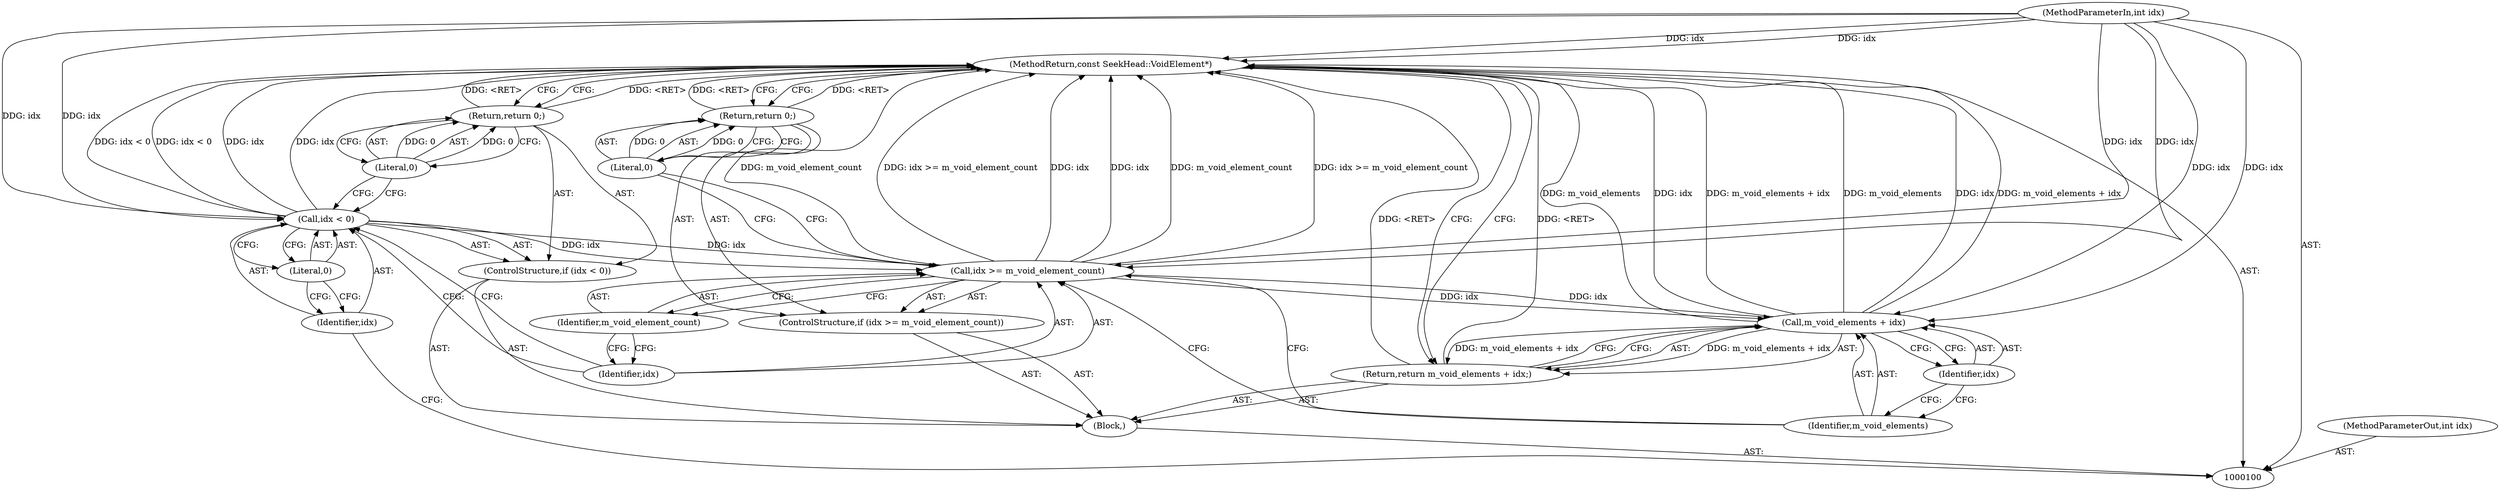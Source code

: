 digraph "1_Android_04839626ed859623901ebd3a5fd483982186b59d_142" {
"1000119" [label="(MethodReturn,const SeekHead::VoidElement*)"];
"1000101" [label="(MethodParameterIn,int idx)"];
"1000140" [label="(MethodParameterOut,int idx)"];
"1000102" [label="(Block,)"];
"1000106" [label="(Literal,0)"];
"1000103" [label="(ControlStructure,if (idx < 0))"];
"1000104" [label="(Call,idx < 0)"];
"1000105" [label="(Identifier,idx)"];
"1000108" [label="(Literal,0)"];
"1000107" [label="(Return,return 0;)"];
"1000112" [label="(Identifier,m_void_element_count)"];
"1000109" [label="(ControlStructure,if (idx >= m_void_element_count))"];
"1000110" [label="(Call,idx >= m_void_element_count)"];
"1000111" [label="(Identifier,idx)"];
"1000114" [label="(Literal,0)"];
"1000113" [label="(Return,return 0;)"];
"1000116" [label="(Call,m_void_elements + idx)"];
"1000117" [label="(Identifier,m_void_elements)"];
"1000118" [label="(Identifier,idx)"];
"1000115" [label="(Return,return m_void_elements + idx;)"];
"1000119" -> "1000100"  [label="AST: "];
"1000119" -> "1000107"  [label="CFG: "];
"1000119" -> "1000113"  [label="CFG: "];
"1000119" -> "1000115"  [label="CFG: "];
"1000116" -> "1000119"  [label="DDG: m_void_elements"];
"1000116" -> "1000119"  [label="DDG: idx"];
"1000116" -> "1000119"  [label="DDG: m_void_elements + idx"];
"1000104" -> "1000119"  [label="DDG: idx < 0"];
"1000104" -> "1000119"  [label="DDG: idx"];
"1000110" -> "1000119"  [label="DDG: m_void_element_count"];
"1000110" -> "1000119"  [label="DDG: idx >= m_void_element_count"];
"1000110" -> "1000119"  [label="DDG: idx"];
"1000101" -> "1000119"  [label="DDG: idx"];
"1000115" -> "1000119"  [label="DDG: <RET>"];
"1000113" -> "1000119"  [label="DDG: <RET>"];
"1000107" -> "1000119"  [label="DDG: <RET>"];
"1000101" -> "1000100"  [label="AST: "];
"1000101" -> "1000119"  [label="DDG: idx"];
"1000101" -> "1000104"  [label="DDG: idx"];
"1000101" -> "1000110"  [label="DDG: idx"];
"1000101" -> "1000116"  [label="DDG: idx"];
"1000140" -> "1000100"  [label="AST: "];
"1000102" -> "1000100"  [label="AST: "];
"1000103" -> "1000102"  [label="AST: "];
"1000109" -> "1000102"  [label="AST: "];
"1000115" -> "1000102"  [label="AST: "];
"1000106" -> "1000104"  [label="AST: "];
"1000106" -> "1000105"  [label="CFG: "];
"1000104" -> "1000106"  [label="CFG: "];
"1000103" -> "1000102"  [label="AST: "];
"1000104" -> "1000103"  [label="AST: "];
"1000107" -> "1000103"  [label="AST: "];
"1000104" -> "1000103"  [label="AST: "];
"1000104" -> "1000106"  [label="CFG: "];
"1000105" -> "1000104"  [label="AST: "];
"1000106" -> "1000104"  [label="AST: "];
"1000108" -> "1000104"  [label="CFG: "];
"1000111" -> "1000104"  [label="CFG: "];
"1000104" -> "1000119"  [label="DDG: idx < 0"];
"1000104" -> "1000119"  [label="DDG: idx"];
"1000101" -> "1000104"  [label="DDG: idx"];
"1000104" -> "1000110"  [label="DDG: idx"];
"1000105" -> "1000104"  [label="AST: "];
"1000105" -> "1000100"  [label="CFG: "];
"1000106" -> "1000105"  [label="CFG: "];
"1000108" -> "1000107"  [label="AST: "];
"1000108" -> "1000104"  [label="CFG: "];
"1000107" -> "1000108"  [label="CFG: "];
"1000108" -> "1000107"  [label="DDG: 0"];
"1000107" -> "1000103"  [label="AST: "];
"1000107" -> "1000108"  [label="CFG: "];
"1000108" -> "1000107"  [label="AST: "];
"1000119" -> "1000107"  [label="CFG: "];
"1000107" -> "1000119"  [label="DDG: <RET>"];
"1000108" -> "1000107"  [label="DDG: 0"];
"1000112" -> "1000110"  [label="AST: "];
"1000112" -> "1000111"  [label="CFG: "];
"1000110" -> "1000112"  [label="CFG: "];
"1000109" -> "1000102"  [label="AST: "];
"1000110" -> "1000109"  [label="AST: "];
"1000113" -> "1000109"  [label="AST: "];
"1000110" -> "1000109"  [label="AST: "];
"1000110" -> "1000112"  [label="CFG: "];
"1000111" -> "1000110"  [label="AST: "];
"1000112" -> "1000110"  [label="AST: "];
"1000114" -> "1000110"  [label="CFG: "];
"1000117" -> "1000110"  [label="CFG: "];
"1000110" -> "1000119"  [label="DDG: m_void_element_count"];
"1000110" -> "1000119"  [label="DDG: idx >= m_void_element_count"];
"1000110" -> "1000119"  [label="DDG: idx"];
"1000104" -> "1000110"  [label="DDG: idx"];
"1000101" -> "1000110"  [label="DDG: idx"];
"1000110" -> "1000116"  [label="DDG: idx"];
"1000111" -> "1000110"  [label="AST: "];
"1000111" -> "1000104"  [label="CFG: "];
"1000112" -> "1000111"  [label="CFG: "];
"1000114" -> "1000113"  [label="AST: "];
"1000114" -> "1000110"  [label="CFG: "];
"1000113" -> "1000114"  [label="CFG: "];
"1000114" -> "1000113"  [label="DDG: 0"];
"1000113" -> "1000109"  [label="AST: "];
"1000113" -> "1000114"  [label="CFG: "];
"1000114" -> "1000113"  [label="AST: "];
"1000119" -> "1000113"  [label="CFG: "];
"1000113" -> "1000119"  [label="DDG: <RET>"];
"1000114" -> "1000113"  [label="DDG: 0"];
"1000116" -> "1000115"  [label="AST: "];
"1000116" -> "1000118"  [label="CFG: "];
"1000117" -> "1000116"  [label="AST: "];
"1000118" -> "1000116"  [label="AST: "];
"1000115" -> "1000116"  [label="CFG: "];
"1000116" -> "1000119"  [label="DDG: m_void_elements"];
"1000116" -> "1000119"  [label="DDG: idx"];
"1000116" -> "1000119"  [label="DDG: m_void_elements + idx"];
"1000116" -> "1000115"  [label="DDG: m_void_elements + idx"];
"1000110" -> "1000116"  [label="DDG: idx"];
"1000101" -> "1000116"  [label="DDG: idx"];
"1000117" -> "1000116"  [label="AST: "];
"1000117" -> "1000110"  [label="CFG: "];
"1000118" -> "1000117"  [label="CFG: "];
"1000118" -> "1000116"  [label="AST: "];
"1000118" -> "1000117"  [label="CFG: "];
"1000116" -> "1000118"  [label="CFG: "];
"1000115" -> "1000102"  [label="AST: "];
"1000115" -> "1000116"  [label="CFG: "];
"1000116" -> "1000115"  [label="AST: "];
"1000119" -> "1000115"  [label="CFG: "];
"1000115" -> "1000119"  [label="DDG: <RET>"];
"1000116" -> "1000115"  [label="DDG: m_void_elements + idx"];
}
